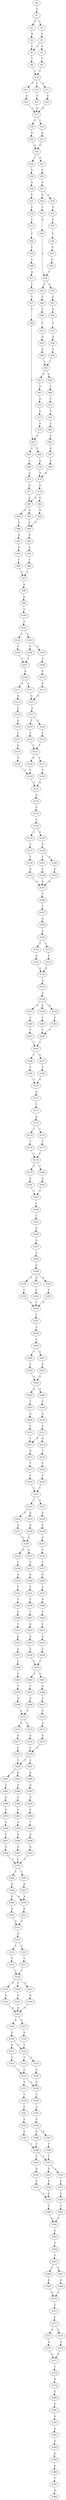 strict digraph  {
	S0 -> S1 [ label = T ];
	S1 -> S2 [ label = G ];
	S1 -> S3 [ label = C ];
	S2 -> S4 [ label = A ];
	S3 -> S5 [ label = A ];
	S4 -> S6 [ label = C ];
	S5 -> S6 [ label = C ];
	S5 -> S7 [ label = G ];
	S6 -> S8 [ label = T ];
	S7 -> S9 [ label = T ];
	S8 -> S10 [ label = C ];
	S9 -> S10 [ label = C ];
	S10 -> S11 [ label = T ];
	S10 -> S12 [ label = C ];
	S10 -> S13 [ label = G ];
	S11 -> S14 [ label = A ];
	S12 -> S15 [ label = A ];
	S13 -> S16 [ label = A ];
	S14 -> S17 [ label = G ];
	S15 -> S17 [ label = G ];
	S16 -> S17 [ label = G ];
	S17 -> S18 [ label = T ];
	S17 -> S19 [ label = C ];
	S18 -> S20 [ label = A ];
	S19 -> S21 [ label = A ];
	S20 -> S22 [ label = G ];
	S21 -> S22 [ label = G ];
	S22 -> S23 [ label = A ];
	S22 -> S24 [ label = T ];
	S23 -> S25 [ label = C ];
	S24 -> S26 [ label = G ];
	S25 -> S27 [ label = G ];
	S26 -> S28 [ label = A ];
	S27 -> S29 [ label = T ];
	S27 -> S30 [ label = G ];
	S28 -> S31 [ label = C ];
	S29 -> S32 [ label = G ];
	S30 -> S33 [ label = C ];
	S31 -> S34 [ label = C ];
	S32 -> S35 [ label = G ];
	S33 -> S36 [ label = G ];
	S34 -> S37 [ label = T ];
	S35 -> S38 [ label = G ];
	S36 -> S39 [ label = T ];
	S37 -> S40 [ label = C ];
	S38 -> S41 [ label = G ];
	S39 -> S42 [ label = C ];
	S39 -> S43 [ label = G ];
	S40 -> S44 [ label = C ];
	S41 -> S45 [ label = G ];
	S42 -> S46 [ label = C ];
	S43 -> S47 [ label = G ];
	S44 -> S48 [ label = T ];
	S45 -> S39 [ label = T ];
	S46 -> S49 [ label = T ];
	S47 -> S50 [ label = A ];
	S48 -> S51 [ label = A ];
	S49 -> S52 [ label = C ];
	S50 -> S53 [ label = C ];
	S51 -> S54 [ label = C ];
	S52 -> S55 [ label = G ];
	S53 -> S56 [ label = A ];
	S54 -> S57 [ label = T ];
	S55 -> S58 [ label = A ];
	S56 -> S59 [ label = A ];
	S57 -> S60 [ label = T ];
	S58 -> S61 [ label = T ];
	S59 -> S61 [ label = T ];
	S60 -> S62 [ label = C ];
	S61 -> S63 [ label = G ];
	S61 -> S64 [ label = A ];
	S62 -> S65 [ label = C ];
	S62 -> S66 [ label = T ];
	S63 -> S67 [ label = G ];
	S64 -> S68 [ label = T ];
	S65 -> S69 [ label = C ];
	S66 -> S70 [ label = G ];
	S67 -> S71 [ label = G ];
	S68 -> S72 [ label = C ];
	S69 -> S73 [ label = G ];
	S70 -> S74 [ label = A ];
	S71 -> S75 [ label = C ];
	S72 -> S76 [ label = T ];
	S73 -> S77 [ label = G ];
	S74 -> S78 [ label = G ];
	S75 -> S79 [ label = T ];
	S76 -> S80 [ label = C ];
	S77 -> S81 [ label = A ];
	S78 -> S82 [ label = G ];
	S78 -> S81 [ label = A ];
	S79 -> S62 [ label = C ];
	S80 -> S83 [ label = C ];
	S81 -> S84 [ label = A ];
	S81 -> S85 [ label = G ];
	S82 -> S86 [ label = G ];
	S83 -> S87 [ label = G ];
	S84 -> S88 [ label = C ];
	S85 -> S89 [ label = C ];
	S86 -> S89 [ label = C ];
	S87 -> S90 [ label = G ];
	S88 -> S91 [ label = A ];
	S89 -> S92 [ label = G ];
	S90 -> S74 [ label = A ];
	S91 -> S93 [ label = G ];
	S92 -> S94 [ label = A ];
	S93 -> S95 [ label = C ];
	S94 -> S96 [ label = C ];
	S95 -> S97 [ label = G ];
	S96 -> S97 [ label = G ];
	S97 -> S98 [ label = A ];
	S98 -> S99 [ label = G ];
	S99 -> S100 [ label = G ];
	S100 -> S101 [ label = T ];
	S101 -> S102 [ label = C ];
	S101 -> S103 [ label = T ];
	S102 -> S104 [ label = C ];
	S103 -> S105 [ label = G ];
	S103 -> S106 [ label = C ];
	S104 -> S107 [ label = T ];
	S105 -> S108 [ label = T ];
	S106 -> S107 [ label = T ];
	S107 -> S109 [ label = A ];
	S108 -> S110 [ label = G ];
	S109 -> S111 [ label = A ];
	S109 -> S112 [ label = G ];
	S110 -> S113 [ label = G ];
	S111 -> S114 [ label = G ];
	S112 -> S115 [ label = G ];
	S113 -> S115 [ label = G ];
	S114 -> S116 [ label = C ];
	S115 -> S117 [ label = T ];
	S116 -> S118 [ label = G ];
	S117 -> S119 [ label = T ];
	S117 -> S120 [ label = C ];
	S118 -> S121 [ label = T ];
	S119 -> S122 [ label = C ];
	S120 -> S123 [ label = C ];
	S121 -> S124 [ label = G ];
	S122 -> S125 [ label = T ];
	S123 -> S125 [ label = T ];
	S124 -> S126 [ label = G ];
	S125 -> S127 [ label = T ];
	S125 -> S128 [ label = G ];
	S126 -> S129 [ label = T ];
	S127 -> S130 [ label = T ];
	S128 -> S129 [ label = T ];
	S129 -> S131 [ label = G ];
	S130 -> S131 [ label = G ];
	S131 -> S132 [ label = G ];
	S132 -> S133 [ label = A ];
	S133 -> S134 [ label = C ];
	S134 -> S135 [ label = C ];
	S134 -> S136 [ label = G ];
	S135 -> S137 [ label = C ];
	S136 -> S138 [ label = G ];
	S137 -> S139 [ label = T ];
	S138 -> S140 [ label = A ];
	S138 -> S141 [ label = C ];
	S139 -> S142 [ label = G ];
	S140 -> S143 [ label = G ];
	S141 -> S144 [ label = G ];
	S142 -> S145 [ label = G ];
	S143 -> S145 [ label = G ];
	S144 -> S145 [ label = G ];
	S145 -> S146 [ label = T ];
	S146 -> S147 [ label = C ];
	S147 -> S148 [ label = A ];
	S148 -> S149 [ label = C ];
	S149 -> S150 [ label = T ];
	S149 -> S151 [ label = C ];
	S150 -> S152 [ label = A ];
	S151 -> S153 [ label = A ];
	S152 -> S154 [ label = A ];
	S153 -> S154 [ label = A ];
	S154 -> S155 [ label = G ];
	S155 -> S156 [ label = A ];
	S156 -> S157 [ label = A ];
	S156 -> S158 [ label = G ];
	S156 -> S159 [ label = C ];
	S157 -> S160 [ label = C ];
	S158 -> S161 [ label = T ];
	S159 -> S162 [ label = T ];
	S160 -> S163 [ label = T ];
	S161 -> S164 [ label = T ];
	S162 -> S164 [ label = T ];
	S163 -> S165 [ label = T ];
	S164 -> S165 [ label = T ];
	S165 -> S166 [ label = C ];
	S165 -> S167 [ label = G ];
	S166 -> S168 [ label = T ];
	S167 -> S169 [ label = T ];
	S168 -> S170 [ label = G ];
	S169 -> S170 [ label = G ];
	S170 -> S171 [ label = G ];
	S171 -> S172 [ label = T ];
	S172 -> S173 [ label = A ];
	S173 -> S174 [ label = T ];
	S173 -> S175 [ label = C ];
	S174 -> S176 [ label = T ];
	S175 -> S177 [ label = T ];
	S176 -> S178 [ label = C ];
	S177 -> S178 [ label = C ];
	S178 -> S179 [ label = C ];
	S178 -> S180 [ label = T ];
	S179 -> S181 [ label = G ];
	S180 -> S182 [ label = G ];
	S181 -> S183 [ label = T ];
	S182 -> S183 [ label = T ];
	S183 -> S184 [ label = C ];
	S184 -> S185 [ label = C ];
	S185 -> S186 [ label = A ];
	S186 -> S187 [ label = G ];
	S187 -> S188 [ label = A ];
	S188 -> S189 [ label = G ];
	S189 -> S190 [ label = T ];
	S189 -> S191 [ label = G ];
	S189 -> S192 [ label = A ];
	S190 -> S193 [ label = C ];
	S191 -> S194 [ label = C ];
	S192 -> S195 [ label = C ];
	S193 -> S196 [ label = C ];
	S194 -> S196 [ label = C ];
	S195 -> S196 [ label = C ];
	S196 -> S197 [ label = C ];
	S197 -> S198 [ label = A ];
	S198 -> S199 [ label = G ];
	S199 -> S200 [ label = T ];
	S199 -> S201 [ label = G ];
	S200 -> S202 [ label = C ];
	S201 -> S203 [ label = C ];
	S202 -> S204 [ label = G ];
	S203 -> S204 [ label = G ];
	S204 -> S205 [ label = G ];
	S204 -> S206 [ label = A ];
	S205 -> S207 [ label = T ];
	S206 -> S208 [ label = C ];
	S207 -> S209 [ label = G ];
	S208 -> S210 [ label = A ];
	S209 -> S211 [ label = C ];
	S210 -> S212 [ label = C ];
	S211 -> S213 [ label = T ];
	S212 -> S214 [ label = G ];
	S212 -> S213 [ label = T ];
	S213 -> S215 [ label = G ];
	S214 -> S216 [ label = T ];
	S215 -> S217 [ label = T ];
	S216 -> S218 [ label = C ];
	S217 -> S219 [ label = C ];
	S218 -> S220 [ label = C ];
	S219 -> S221 [ label = C ];
	S220 -> S221 [ label = C ];
	S221 -> S222 [ label = C ];
	S221 -> S223 [ label = G ];
	S222 -> S224 [ label = C ];
	S222 -> S225 [ label = G ];
	S223 -> S226 [ label = G ];
	S224 -> S227 [ label = A ];
	S225 -> S228 [ label = A ];
	S226 -> S229 [ label = G ];
	S227 -> S230 [ label = G ];
	S228 -> S230 [ label = G ];
	S229 -> S231 [ label = T ];
	S230 -> S232 [ label = A ];
	S230 -> S233 [ label = C ];
	S231 -> S234 [ label = C ];
	S232 -> S235 [ label = C ];
	S233 -> S236 [ label = T ];
	S234 -> S237 [ label = C ];
	S235 -> S238 [ label = G ];
	S236 -> S239 [ label = A ];
	S237 -> S240 [ label = C ];
	S238 -> S241 [ label = T ];
	S239 -> S242 [ label = C ];
	S240 -> S243 [ label = C ];
	S241 -> S244 [ label = C ];
	S242 -> S245 [ label = C ];
	S243 -> S246 [ label = A ];
	S244 -> S247 [ label = T ];
	S245 -> S248 [ label = G ];
	S246 -> S249 [ label = G ];
	S247 -> S250 [ label = G ];
	S248 -> S251 [ label = T ];
	S249 -> S252 [ label = C ];
	S250 -> S253 [ label = A ];
	S251 -> S254 [ label = G ];
	S252 -> S255 [ label = G ];
	S253 -> S256 [ label = C ];
	S254 -> S257 [ label = A ];
	S255 -> S258 [ label = C ];
	S256 -> S259 [ label = C ];
	S257 -> S260 [ label = C ];
	S258 -> S259 [ label = C ];
	S259 -> S261 [ label = G ];
	S259 -> S262 [ label = A ];
	S260 -> S263 [ label = C ];
	S261 -> S264 [ label = G ];
	S262 -> S265 [ label = C ];
	S263 -> S266 [ label = T ];
	S264 -> S267 [ label = G ];
	S265 -> S268 [ label = A ];
	S266 -> S269 [ label = A ];
	S267 -> S270 [ label = G ];
	S268 -> S271 [ label = A ];
	S269 -> S271 [ label = A ];
	S270 -> S272 [ label = A ];
	S271 -> S273 [ label = C ];
	S271 -> S274 [ label = G ];
	S272 -> S275 [ label = A ];
	S273 -> S276 [ label = A ];
	S274 -> S277 [ label = G ];
	S275 -> S278 [ label = C ];
	S276 -> S278 [ label = C ];
	S277 -> S279 [ label = C ];
	S278 -> S280 [ label = T ];
	S278 -> S281 [ label = C ];
	S279 -> S280 [ label = T ];
	S280 -> S282 [ label = C ];
	S280 -> S283 [ label = G ];
	S281 -> S284 [ label = G ];
	S282 -> S285 [ label = C ];
	S283 -> S286 [ label = A ];
	S284 -> S287 [ label = G ];
	S285 -> S288 [ label = A ];
	S286 -> S289 [ label = C ];
	S287 -> S290 [ label = G ];
	S288 -> S291 [ label = T ];
	S289 -> S292 [ label = C ];
	S290 -> S293 [ label = C ];
	S291 -> S294 [ label = G ];
	S292 -> S295 [ label = G ];
	S293 -> S296 [ label = T ];
	S294 -> S297 [ label = T ];
	S295 -> S298 [ label = G ];
	S296 -> S299 [ label = A ];
	S297 -> S300 [ label = G ];
	S298 -> S301 [ label = G ];
	S299 -> S302 [ label = G ];
	S300 -> S303 [ label = C ];
	S301 -> S303 [ label = C ];
	S302 -> S303 [ label = C ];
	S303 -> S304 [ label = C ];
	S303 -> S305 [ label = T ];
	S304 -> S306 [ label = A ];
	S305 -> S307 [ label = A ];
	S306 -> S308 [ label = C ];
	S306 -> S309 [ label = A ];
	S307 -> S309 [ label = A ];
	S308 -> S310 [ label = G ];
	S309 -> S311 [ label = G ];
	S310 -> S312 [ label = G ];
	S311 -> S312 [ label = G ];
	S312 -> S313 [ label = G ];
	S313 -> S314 [ label = T ];
	S313 -> S315 [ label = C ];
	S314 -> S316 [ label = C ];
	S315 -> S317 [ label = C ];
	S316 -> S318 [ label = C ];
	S317 -> S318 [ label = C ];
	S318 -> S319 [ label = C ];
	S318 -> S320 [ label = T ];
	S318 -> S321 [ label = A ];
	S319 -> S322 [ label = G ];
	S320 -> S323 [ label = G ];
	S321 -> S324 [ label = G ];
	S322 -> S325 [ label = G ];
	S323 -> S325 [ label = G ];
	S324 -> S325 [ label = G ];
	S325 -> S326 [ label = G ];
	S325 -> S327 [ label = A ];
	S326 -> S328 [ label = G ];
	S327 -> S329 [ label = G ];
	S328 -> S330 [ label = C ];
	S328 -> S331 [ label = A ];
	S329 -> S330 [ label = C ];
	S330 -> S332 [ label = C ];
	S330 -> S333 [ label = A ];
	S331 -> S334 [ label = C ];
	S332 -> S335 [ label = C ];
	S333 -> S336 [ label = C ];
	S334 -> S335 [ label = C ];
	S335 -> S337 [ label = T ];
	S335 -> S338 [ label = C ];
	S336 -> S338 [ label = C ];
	S337 -> S339 [ label = C ];
	S338 -> S340 [ label = C ];
	S339 -> S341 [ label = C ];
	S340 -> S342 [ label = A ];
	S341 -> S343 [ label = G ];
	S342 -> S344 [ label = A ];
	S343 -> S345 [ label = G ];
	S344 -> S346 [ label = G ];
	S344 -> S347 [ label = A ];
	S345 -> S348 [ label = T ];
	S346 -> S348 [ label = T ];
	S347 -> S349 [ label = T ];
	S348 -> S350 [ label = C ];
	S348 -> S351 [ label = T ];
	S349 -> S351 [ label = T ];
	S350 -> S352 [ label = A ];
	S351 -> S353 [ label = G ];
	S351 -> S354 [ label = C ];
	S352 -> S355 [ label = G ];
	S353 -> S356 [ label = G ];
	S354 -> S357 [ label = G ];
	S355 -> S358 [ label = A ];
	S356 -> S358 [ label = A ];
	S357 -> S359 [ label = C ];
	S358 -> S360 [ label = C ];
	S359 -> S361 [ label = C ];
	S360 -> S362 [ label = G ];
	S361 -> S362 [ label = G ];
	S362 -> S363 [ label = A ];
	S363 -> S364 [ label = G ];
	S364 -> S365 [ label = T ];
	S365 -> S366 [ label = C ];
	S365 -> S367 [ label = A ];
	S366 -> S368 [ label = G ];
	S367 -> S369 [ label = G ];
	S368 -> S370 [ label = G ];
	S369 -> S370 [ label = G ];
	S370 -> S371 [ label = T ];
	S371 -> S372 [ label = C ];
	S372 -> S373 [ label = A ];
	S372 -> S374 [ label = G ];
	S373 -> S375 [ label = A ];
	S374 -> S376 [ label = A ];
	S375 -> S377 [ label = G ];
	S376 -> S377 [ label = G ];
	S377 -> S378 [ label = T ];
	S378 -> S379 [ label = A ];
	S379 -> S380 [ label = G ];
	S380 -> S381 [ label = G ];
	S381 -> S382 [ label = A ];
	S382 -> S383 [ label = G ];
	S383 -> S384 [ label = A ];
	S384 -> S385 [ label = G ];
	S385 -> S386 [ label = G ];
	S386 -> S387 [ label = T ];
	S387 -> S388 [ label = A ];
}
